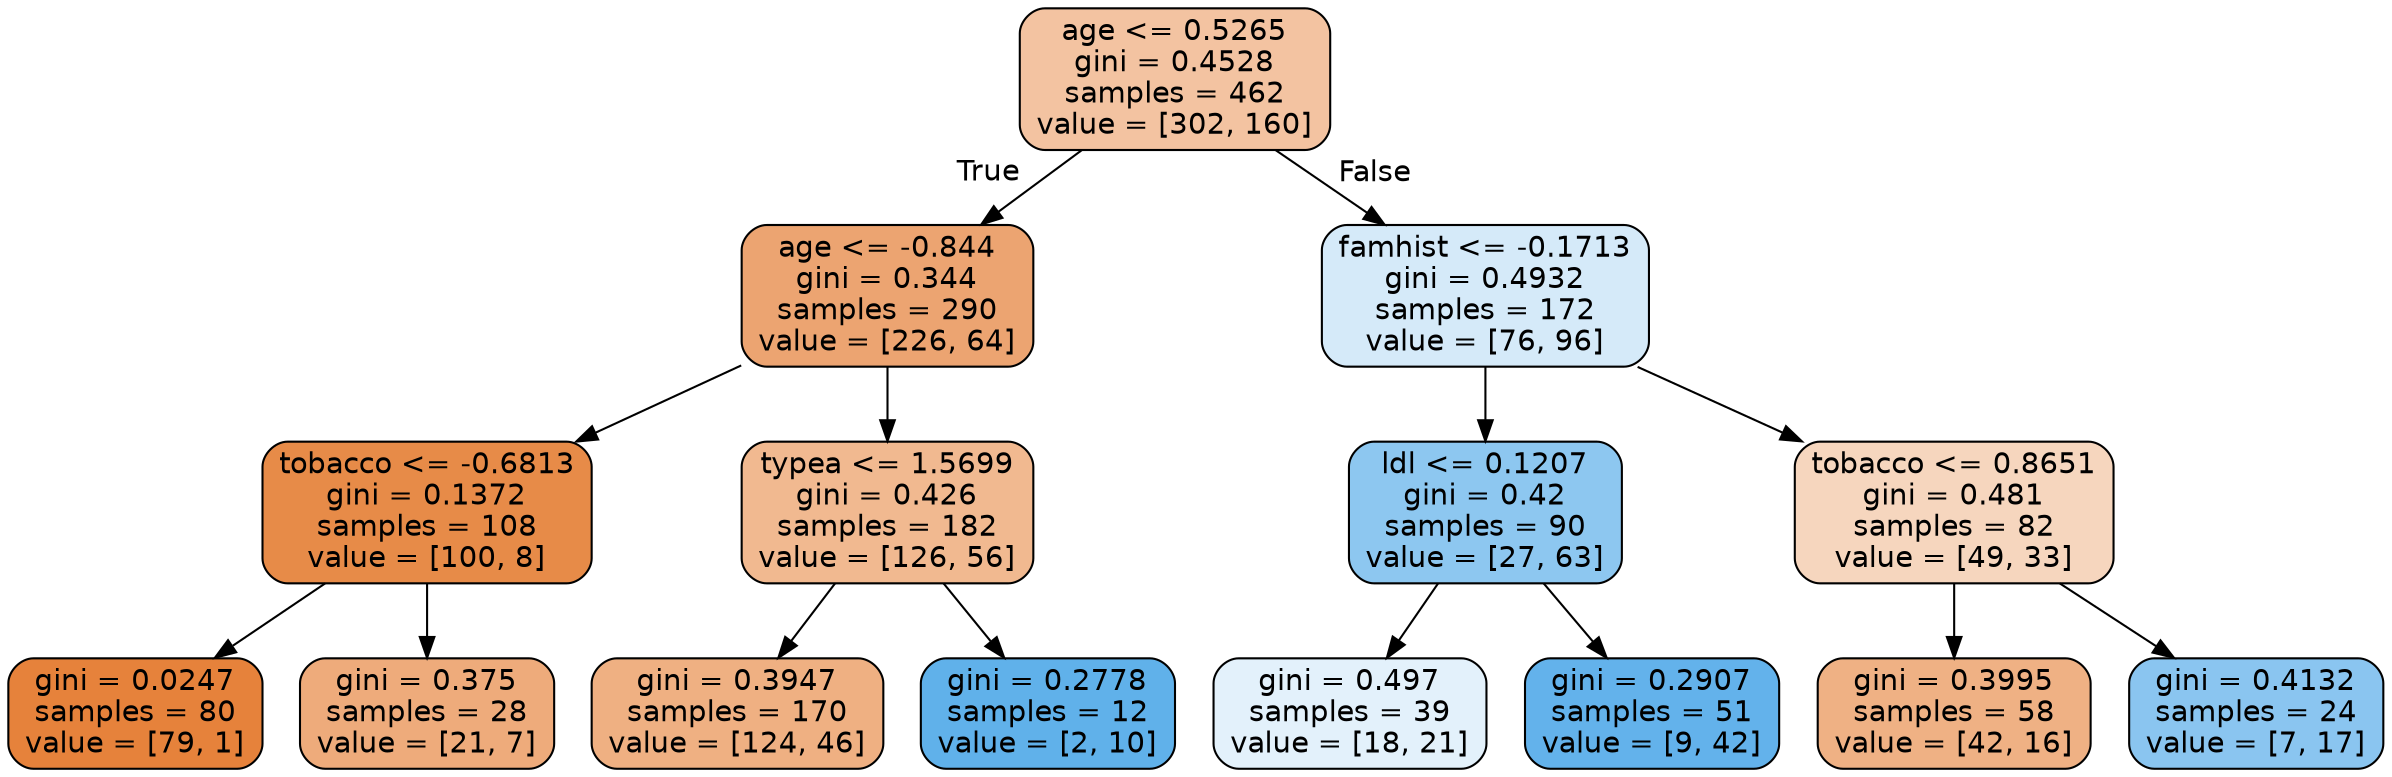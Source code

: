 digraph Tree {
node [shape=box, style="filled, rounded", color="black", fontname=helvetica] ;
edge [fontname=helvetica] ;
0 [label="age <= 0.5265\ngini = 0.4528\nsamples = 462\nvalue = [302, 160]", fillcolor="#e5813978"] ;
1 [label="age <= -0.844\ngini = 0.344\nsamples = 290\nvalue = [226, 64]", fillcolor="#e58139b7"] ;
0 -> 1 [labeldistance=2.5, labelangle=45, headlabel="True"] ;
2 [label="tobacco <= -0.6813\ngini = 0.1372\nsamples = 108\nvalue = [100, 8]", fillcolor="#e58139eb"] ;
1 -> 2 ;
3 [label="gini = 0.0247\nsamples = 80\nvalue = [79, 1]", fillcolor="#e58139fc"] ;
2 -> 3 ;
4 [label="gini = 0.375\nsamples = 28\nvalue = [21, 7]", fillcolor="#e58139aa"] ;
2 -> 4 ;
5 [label="typea <= 1.5699\ngini = 0.426\nsamples = 182\nvalue = [126, 56]", fillcolor="#e581398e"] ;
1 -> 5 ;
6 [label="gini = 0.3947\nsamples = 170\nvalue = [124, 46]", fillcolor="#e58139a0"] ;
5 -> 6 ;
7 [label="gini = 0.2778\nsamples = 12\nvalue = [2, 10]", fillcolor="#399de5cc"] ;
5 -> 7 ;
8 [label="famhist <= -0.1713\ngini = 0.4932\nsamples = 172\nvalue = [76, 96]", fillcolor="#399de535"] ;
0 -> 8 [labeldistance=2.5, labelangle=-45, headlabel="False"] ;
9 [label="ldl <= 0.1207\ngini = 0.42\nsamples = 90\nvalue = [27, 63]", fillcolor="#399de592"] ;
8 -> 9 ;
10 [label="gini = 0.497\nsamples = 39\nvalue = [18, 21]", fillcolor="#399de524"] ;
9 -> 10 ;
11 [label="gini = 0.2907\nsamples = 51\nvalue = [9, 42]", fillcolor="#399de5c8"] ;
9 -> 11 ;
12 [label="tobacco <= 0.8651\ngini = 0.481\nsamples = 82\nvalue = [49, 33]", fillcolor="#e5813953"] ;
8 -> 12 ;
13 [label="gini = 0.3995\nsamples = 58\nvalue = [42, 16]", fillcolor="#e581399e"] ;
12 -> 13 ;
14 [label="gini = 0.4132\nsamples = 24\nvalue = [7, 17]", fillcolor="#399de596"] ;
12 -> 14 ;
}